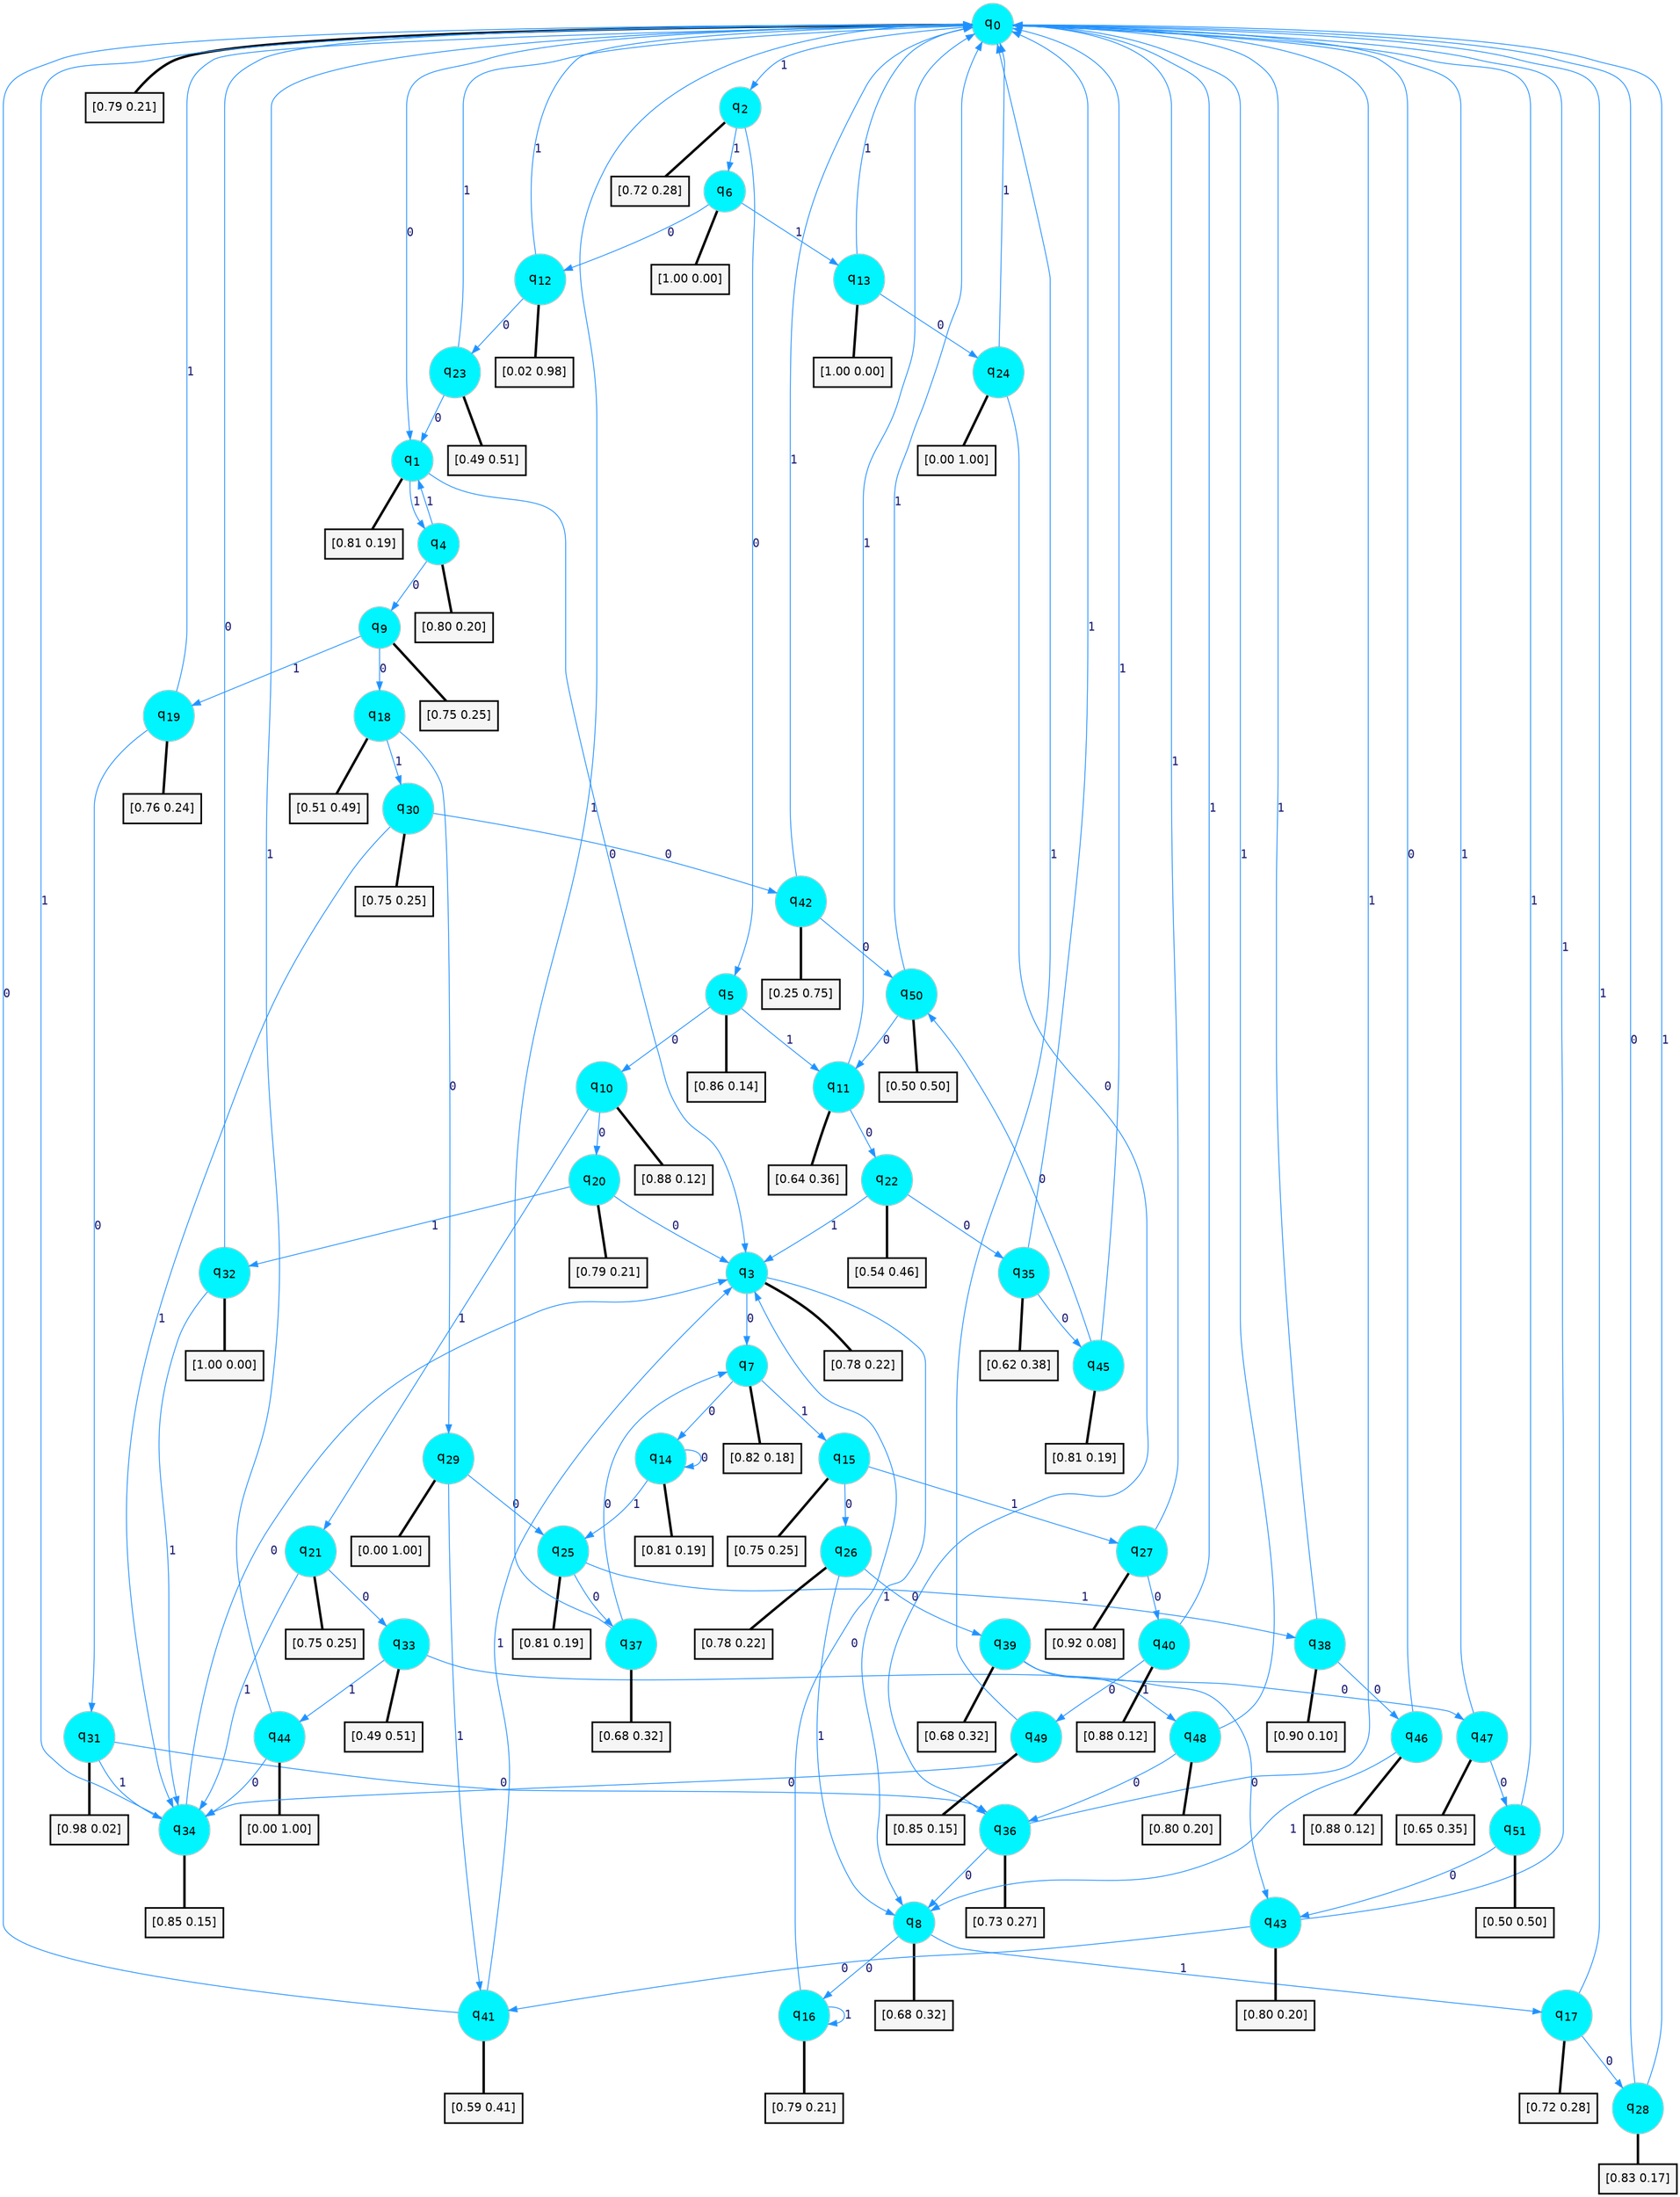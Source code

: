 digraph G {
graph [
bgcolor=transparent, dpi=300, rankdir=TD, size="40,25"];
node [
color=gray, fillcolor=turquoise1, fontcolor=black, fontname=Helvetica, fontsize=16, fontweight=bold, shape=circle, style=filled];
edge [
arrowsize=1, color=dodgerblue1, fontcolor=midnightblue, fontname=courier, fontweight=bold, penwidth=1, style=solid, weight=20];
0[label=<q<SUB>0</SUB>>];
1[label=<q<SUB>1</SUB>>];
2[label=<q<SUB>2</SUB>>];
3[label=<q<SUB>3</SUB>>];
4[label=<q<SUB>4</SUB>>];
5[label=<q<SUB>5</SUB>>];
6[label=<q<SUB>6</SUB>>];
7[label=<q<SUB>7</SUB>>];
8[label=<q<SUB>8</SUB>>];
9[label=<q<SUB>9</SUB>>];
10[label=<q<SUB>10</SUB>>];
11[label=<q<SUB>11</SUB>>];
12[label=<q<SUB>12</SUB>>];
13[label=<q<SUB>13</SUB>>];
14[label=<q<SUB>14</SUB>>];
15[label=<q<SUB>15</SUB>>];
16[label=<q<SUB>16</SUB>>];
17[label=<q<SUB>17</SUB>>];
18[label=<q<SUB>18</SUB>>];
19[label=<q<SUB>19</SUB>>];
20[label=<q<SUB>20</SUB>>];
21[label=<q<SUB>21</SUB>>];
22[label=<q<SUB>22</SUB>>];
23[label=<q<SUB>23</SUB>>];
24[label=<q<SUB>24</SUB>>];
25[label=<q<SUB>25</SUB>>];
26[label=<q<SUB>26</SUB>>];
27[label=<q<SUB>27</SUB>>];
28[label=<q<SUB>28</SUB>>];
29[label=<q<SUB>29</SUB>>];
30[label=<q<SUB>30</SUB>>];
31[label=<q<SUB>31</SUB>>];
32[label=<q<SUB>32</SUB>>];
33[label=<q<SUB>33</SUB>>];
34[label=<q<SUB>34</SUB>>];
35[label=<q<SUB>35</SUB>>];
36[label=<q<SUB>36</SUB>>];
37[label=<q<SUB>37</SUB>>];
38[label=<q<SUB>38</SUB>>];
39[label=<q<SUB>39</SUB>>];
40[label=<q<SUB>40</SUB>>];
41[label=<q<SUB>41</SUB>>];
42[label=<q<SUB>42</SUB>>];
43[label=<q<SUB>43</SUB>>];
44[label=<q<SUB>44</SUB>>];
45[label=<q<SUB>45</SUB>>];
46[label=<q<SUB>46</SUB>>];
47[label=<q<SUB>47</SUB>>];
48[label=<q<SUB>48</SUB>>];
49[label=<q<SUB>49</SUB>>];
50[label=<q<SUB>50</SUB>>];
51[label=<q<SUB>51</SUB>>];
52[label="[0.79 0.21]", shape=box,fontcolor=black, fontname=Helvetica, fontsize=14, penwidth=2, fillcolor=whitesmoke,color=black];
53[label="[0.81 0.19]", shape=box,fontcolor=black, fontname=Helvetica, fontsize=14, penwidth=2, fillcolor=whitesmoke,color=black];
54[label="[0.72 0.28]", shape=box,fontcolor=black, fontname=Helvetica, fontsize=14, penwidth=2, fillcolor=whitesmoke,color=black];
55[label="[0.78 0.22]", shape=box,fontcolor=black, fontname=Helvetica, fontsize=14, penwidth=2, fillcolor=whitesmoke,color=black];
56[label="[0.80 0.20]", shape=box,fontcolor=black, fontname=Helvetica, fontsize=14, penwidth=2, fillcolor=whitesmoke,color=black];
57[label="[0.86 0.14]", shape=box,fontcolor=black, fontname=Helvetica, fontsize=14, penwidth=2, fillcolor=whitesmoke,color=black];
58[label="[1.00 0.00]", shape=box,fontcolor=black, fontname=Helvetica, fontsize=14, penwidth=2, fillcolor=whitesmoke,color=black];
59[label="[0.82 0.18]", shape=box,fontcolor=black, fontname=Helvetica, fontsize=14, penwidth=2, fillcolor=whitesmoke,color=black];
60[label="[0.68 0.32]", shape=box,fontcolor=black, fontname=Helvetica, fontsize=14, penwidth=2, fillcolor=whitesmoke,color=black];
61[label="[0.75 0.25]", shape=box,fontcolor=black, fontname=Helvetica, fontsize=14, penwidth=2, fillcolor=whitesmoke,color=black];
62[label="[0.88 0.12]", shape=box,fontcolor=black, fontname=Helvetica, fontsize=14, penwidth=2, fillcolor=whitesmoke,color=black];
63[label="[0.64 0.36]", shape=box,fontcolor=black, fontname=Helvetica, fontsize=14, penwidth=2, fillcolor=whitesmoke,color=black];
64[label="[0.02 0.98]", shape=box,fontcolor=black, fontname=Helvetica, fontsize=14, penwidth=2, fillcolor=whitesmoke,color=black];
65[label="[1.00 0.00]", shape=box,fontcolor=black, fontname=Helvetica, fontsize=14, penwidth=2, fillcolor=whitesmoke,color=black];
66[label="[0.81 0.19]", shape=box,fontcolor=black, fontname=Helvetica, fontsize=14, penwidth=2, fillcolor=whitesmoke,color=black];
67[label="[0.75 0.25]", shape=box,fontcolor=black, fontname=Helvetica, fontsize=14, penwidth=2, fillcolor=whitesmoke,color=black];
68[label="[0.79 0.21]", shape=box,fontcolor=black, fontname=Helvetica, fontsize=14, penwidth=2, fillcolor=whitesmoke,color=black];
69[label="[0.72 0.28]", shape=box,fontcolor=black, fontname=Helvetica, fontsize=14, penwidth=2, fillcolor=whitesmoke,color=black];
70[label="[0.51 0.49]", shape=box,fontcolor=black, fontname=Helvetica, fontsize=14, penwidth=2, fillcolor=whitesmoke,color=black];
71[label="[0.76 0.24]", shape=box,fontcolor=black, fontname=Helvetica, fontsize=14, penwidth=2, fillcolor=whitesmoke,color=black];
72[label="[0.79 0.21]", shape=box,fontcolor=black, fontname=Helvetica, fontsize=14, penwidth=2, fillcolor=whitesmoke,color=black];
73[label="[0.75 0.25]", shape=box,fontcolor=black, fontname=Helvetica, fontsize=14, penwidth=2, fillcolor=whitesmoke,color=black];
74[label="[0.54 0.46]", shape=box,fontcolor=black, fontname=Helvetica, fontsize=14, penwidth=2, fillcolor=whitesmoke,color=black];
75[label="[0.49 0.51]", shape=box,fontcolor=black, fontname=Helvetica, fontsize=14, penwidth=2, fillcolor=whitesmoke,color=black];
76[label="[0.00 1.00]", shape=box,fontcolor=black, fontname=Helvetica, fontsize=14, penwidth=2, fillcolor=whitesmoke,color=black];
77[label="[0.81 0.19]", shape=box,fontcolor=black, fontname=Helvetica, fontsize=14, penwidth=2, fillcolor=whitesmoke,color=black];
78[label="[0.78 0.22]", shape=box,fontcolor=black, fontname=Helvetica, fontsize=14, penwidth=2, fillcolor=whitesmoke,color=black];
79[label="[0.92 0.08]", shape=box,fontcolor=black, fontname=Helvetica, fontsize=14, penwidth=2, fillcolor=whitesmoke,color=black];
80[label="[0.83 0.17]", shape=box,fontcolor=black, fontname=Helvetica, fontsize=14, penwidth=2, fillcolor=whitesmoke,color=black];
81[label="[0.00 1.00]", shape=box,fontcolor=black, fontname=Helvetica, fontsize=14, penwidth=2, fillcolor=whitesmoke,color=black];
82[label="[0.75 0.25]", shape=box,fontcolor=black, fontname=Helvetica, fontsize=14, penwidth=2, fillcolor=whitesmoke,color=black];
83[label="[0.98 0.02]", shape=box,fontcolor=black, fontname=Helvetica, fontsize=14, penwidth=2, fillcolor=whitesmoke,color=black];
84[label="[1.00 0.00]", shape=box,fontcolor=black, fontname=Helvetica, fontsize=14, penwidth=2, fillcolor=whitesmoke,color=black];
85[label="[0.49 0.51]", shape=box,fontcolor=black, fontname=Helvetica, fontsize=14, penwidth=2, fillcolor=whitesmoke,color=black];
86[label="[0.85 0.15]", shape=box,fontcolor=black, fontname=Helvetica, fontsize=14, penwidth=2, fillcolor=whitesmoke,color=black];
87[label="[0.62 0.38]", shape=box,fontcolor=black, fontname=Helvetica, fontsize=14, penwidth=2, fillcolor=whitesmoke,color=black];
88[label="[0.73 0.27]", shape=box,fontcolor=black, fontname=Helvetica, fontsize=14, penwidth=2, fillcolor=whitesmoke,color=black];
89[label="[0.68 0.32]", shape=box,fontcolor=black, fontname=Helvetica, fontsize=14, penwidth=2, fillcolor=whitesmoke,color=black];
90[label="[0.90 0.10]", shape=box,fontcolor=black, fontname=Helvetica, fontsize=14, penwidth=2, fillcolor=whitesmoke,color=black];
91[label="[0.68 0.32]", shape=box,fontcolor=black, fontname=Helvetica, fontsize=14, penwidth=2, fillcolor=whitesmoke,color=black];
92[label="[0.88 0.12]", shape=box,fontcolor=black, fontname=Helvetica, fontsize=14, penwidth=2, fillcolor=whitesmoke,color=black];
93[label="[0.59 0.41]", shape=box,fontcolor=black, fontname=Helvetica, fontsize=14, penwidth=2, fillcolor=whitesmoke,color=black];
94[label="[0.25 0.75]", shape=box,fontcolor=black, fontname=Helvetica, fontsize=14, penwidth=2, fillcolor=whitesmoke,color=black];
95[label="[0.80 0.20]", shape=box,fontcolor=black, fontname=Helvetica, fontsize=14, penwidth=2, fillcolor=whitesmoke,color=black];
96[label="[0.00 1.00]", shape=box,fontcolor=black, fontname=Helvetica, fontsize=14, penwidth=2, fillcolor=whitesmoke,color=black];
97[label="[0.81 0.19]", shape=box,fontcolor=black, fontname=Helvetica, fontsize=14, penwidth=2, fillcolor=whitesmoke,color=black];
98[label="[0.88 0.12]", shape=box,fontcolor=black, fontname=Helvetica, fontsize=14, penwidth=2, fillcolor=whitesmoke,color=black];
99[label="[0.65 0.35]", shape=box,fontcolor=black, fontname=Helvetica, fontsize=14, penwidth=2, fillcolor=whitesmoke,color=black];
100[label="[0.80 0.20]", shape=box,fontcolor=black, fontname=Helvetica, fontsize=14, penwidth=2, fillcolor=whitesmoke,color=black];
101[label="[0.85 0.15]", shape=box,fontcolor=black, fontname=Helvetica, fontsize=14, penwidth=2, fillcolor=whitesmoke,color=black];
102[label="[0.50 0.50]", shape=box,fontcolor=black, fontname=Helvetica, fontsize=14, penwidth=2, fillcolor=whitesmoke,color=black];
103[label="[0.50 0.50]", shape=box,fontcolor=black, fontname=Helvetica, fontsize=14, penwidth=2, fillcolor=whitesmoke,color=black];
0->1 [label=0];
0->2 [label=1];
0->52 [arrowhead=none, penwidth=3,color=black];
1->3 [label=0];
1->4 [label=1];
1->53 [arrowhead=none, penwidth=3,color=black];
2->5 [label=0];
2->6 [label=1];
2->54 [arrowhead=none, penwidth=3,color=black];
3->7 [label=0];
3->8 [label=1];
3->55 [arrowhead=none, penwidth=3,color=black];
4->9 [label=0];
4->1 [label=1];
4->56 [arrowhead=none, penwidth=3,color=black];
5->10 [label=0];
5->11 [label=1];
5->57 [arrowhead=none, penwidth=3,color=black];
6->12 [label=0];
6->13 [label=1];
6->58 [arrowhead=none, penwidth=3,color=black];
7->14 [label=0];
7->15 [label=1];
7->59 [arrowhead=none, penwidth=3,color=black];
8->16 [label=0];
8->17 [label=1];
8->60 [arrowhead=none, penwidth=3,color=black];
9->18 [label=0];
9->19 [label=1];
9->61 [arrowhead=none, penwidth=3,color=black];
10->20 [label=0];
10->21 [label=1];
10->62 [arrowhead=none, penwidth=3,color=black];
11->22 [label=0];
11->0 [label=1];
11->63 [arrowhead=none, penwidth=3,color=black];
12->23 [label=0];
12->0 [label=1];
12->64 [arrowhead=none, penwidth=3,color=black];
13->24 [label=0];
13->0 [label=1];
13->65 [arrowhead=none, penwidth=3,color=black];
14->14 [label=0];
14->25 [label=1];
14->66 [arrowhead=none, penwidth=3,color=black];
15->26 [label=0];
15->27 [label=1];
15->67 [arrowhead=none, penwidth=3,color=black];
16->3 [label=0];
16->16 [label=1];
16->68 [arrowhead=none, penwidth=3,color=black];
17->28 [label=0];
17->0 [label=1];
17->69 [arrowhead=none, penwidth=3,color=black];
18->29 [label=0];
18->30 [label=1];
18->70 [arrowhead=none, penwidth=3,color=black];
19->31 [label=0];
19->0 [label=1];
19->71 [arrowhead=none, penwidth=3,color=black];
20->3 [label=0];
20->32 [label=1];
20->72 [arrowhead=none, penwidth=3,color=black];
21->33 [label=0];
21->34 [label=1];
21->73 [arrowhead=none, penwidth=3,color=black];
22->35 [label=0];
22->3 [label=1];
22->74 [arrowhead=none, penwidth=3,color=black];
23->1 [label=0];
23->0 [label=1];
23->75 [arrowhead=none, penwidth=3,color=black];
24->36 [label=0];
24->0 [label=1];
24->76 [arrowhead=none, penwidth=3,color=black];
25->37 [label=0];
25->38 [label=1];
25->77 [arrowhead=none, penwidth=3,color=black];
26->39 [label=0];
26->8 [label=1];
26->78 [arrowhead=none, penwidth=3,color=black];
27->40 [label=0];
27->0 [label=1];
27->79 [arrowhead=none, penwidth=3,color=black];
28->0 [label=0];
28->0 [label=1];
28->80 [arrowhead=none, penwidth=3,color=black];
29->25 [label=0];
29->41 [label=1];
29->81 [arrowhead=none, penwidth=3,color=black];
30->42 [label=0];
30->34 [label=1];
30->82 [arrowhead=none, penwidth=3,color=black];
31->36 [label=0];
31->34 [label=1];
31->83 [arrowhead=none, penwidth=3,color=black];
32->0 [label=0];
32->34 [label=1];
32->84 [arrowhead=none, penwidth=3,color=black];
33->43 [label=0];
33->44 [label=1];
33->85 [arrowhead=none, penwidth=3,color=black];
34->3 [label=0];
34->0 [label=1];
34->86 [arrowhead=none, penwidth=3,color=black];
35->45 [label=0];
35->0 [label=1];
35->87 [arrowhead=none, penwidth=3,color=black];
36->8 [label=0];
36->0 [label=1];
36->88 [arrowhead=none, penwidth=3,color=black];
37->7 [label=0];
37->0 [label=1];
37->89 [arrowhead=none, penwidth=3,color=black];
38->46 [label=0];
38->0 [label=1];
38->90 [arrowhead=none, penwidth=3,color=black];
39->47 [label=0];
39->48 [label=1];
39->91 [arrowhead=none, penwidth=3,color=black];
40->49 [label=0];
40->0 [label=1];
40->92 [arrowhead=none, penwidth=3,color=black];
41->0 [label=0];
41->3 [label=1];
41->93 [arrowhead=none, penwidth=3,color=black];
42->50 [label=0];
42->0 [label=1];
42->94 [arrowhead=none, penwidth=3,color=black];
43->41 [label=0];
43->0 [label=1];
43->95 [arrowhead=none, penwidth=3,color=black];
44->34 [label=0];
44->0 [label=1];
44->96 [arrowhead=none, penwidth=3,color=black];
45->50 [label=0];
45->0 [label=1];
45->97 [arrowhead=none, penwidth=3,color=black];
46->0 [label=0];
46->8 [label=1];
46->98 [arrowhead=none, penwidth=3,color=black];
47->51 [label=0];
47->0 [label=1];
47->99 [arrowhead=none, penwidth=3,color=black];
48->36 [label=0];
48->0 [label=1];
48->100 [arrowhead=none, penwidth=3,color=black];
49->34 [label=0];
49->0 [label=1];
49->101 [arrowhead=none, penwidth=3,color=black];
50->11 [label=0];
50->0 [label=1];
50->102 [arrowhead=none, penwidth=3,color=black];
51->43 [label=0];
51->0 [label=1];
51->103 [arrowhead=none, penwidth=3,color=black];
}
